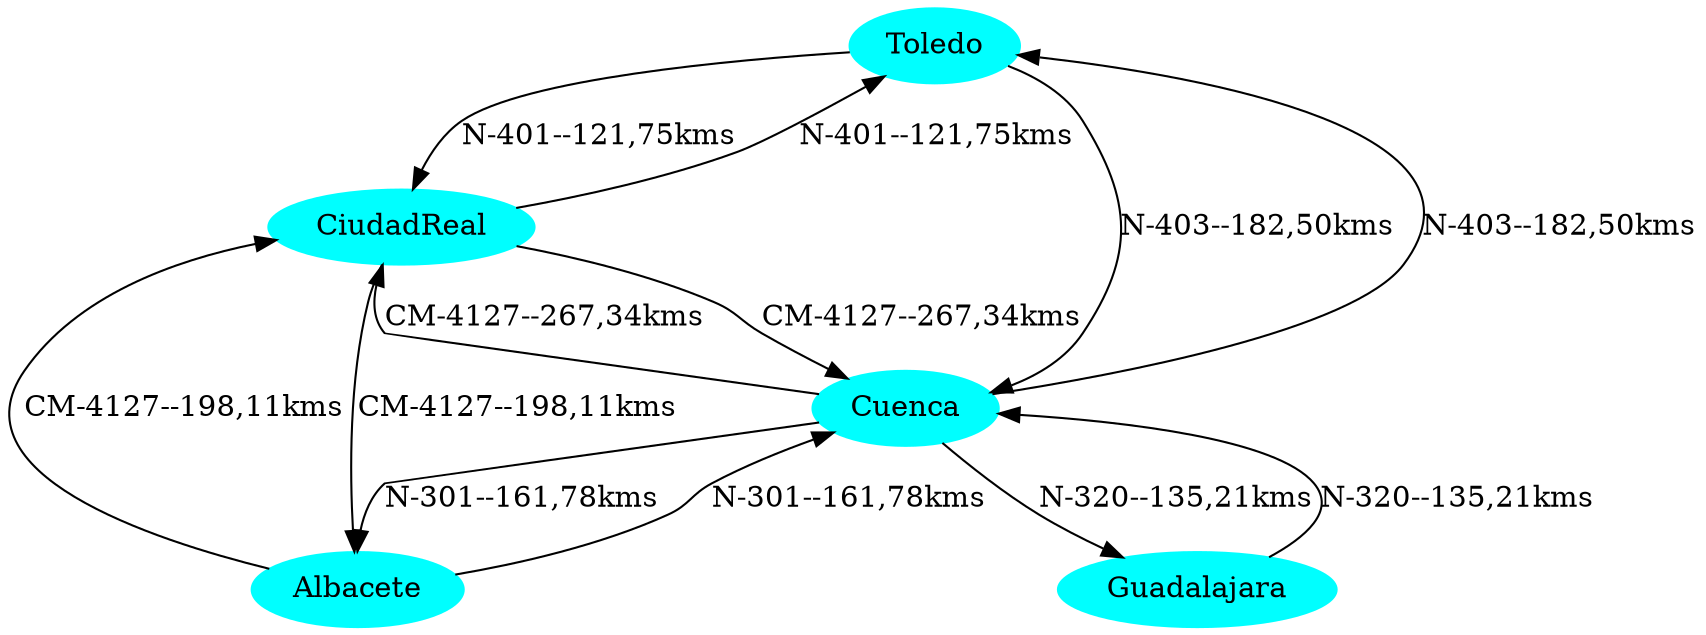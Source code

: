 strict digraph G {
  1 [ label="Toledo" color="cyan" style="filled" ];
  2 [ label="CiudadReal" color="cyan" style="filled" ];
  3 [ label="Albacete" color="cyan" style="filled" ];
  4 [ label="Cuenca" color="cyan" style="filled" ];
  5 [ label="Guadalajara" color="cyan" style="filled" ];
  1 -> 2 [ label="N-401--121,75kms" ];
  2 -> 1 [ label="N-401--121,75kms" ];
  1 -> 4 [ label="N-403--182,50kms" ];
  4 -> 1 [ label="N-403--182,50kms" ];
  2 -> 3 [ label="CM-4127--198,11kms" ];
  3 -> 2 [ label="CM-4127--198,11kms" ];
  2 -> 4 [ label="CM-4127--267,34kms" ];
  4 -> 2 [ label="CM-4127--267,34kms" ];
  3 -> 4 [ label="N-301--161,78kms" ];
  4 -> 3 [ label="N-301--161,78kms" ];
  4 -> 5 [ label="N-320--135,21kms" ];
  5 -> 4 [ label="N-320--135,21kms" ];
}
